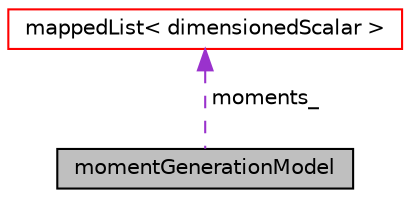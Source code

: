 digraph "momentGenerationModel"
{
  bgcolor="transparent";
  edge [fontname="Helvetica",fontsize="10",labelfontname="Helvetica",labelfontsize="10"];
  node [fontname="Helvetica",fontsize="10",shape=record];
  Node6 [label="momentGenerationModel",height=0.2,width=0.4,color="black", fillcolor="grey75", style="filled", fontcolor="black"];
  Node7 -> Node6 [dir="back",color="darkorchid3",fontsize="10",style="dashed",label=" moments_" ,fontname="Helvetica"];
  Node7 [label="mappedList\< dimensionedScalar \>",height=0.2,width=0.4,color="red",URL="$a01868.html"];
}
